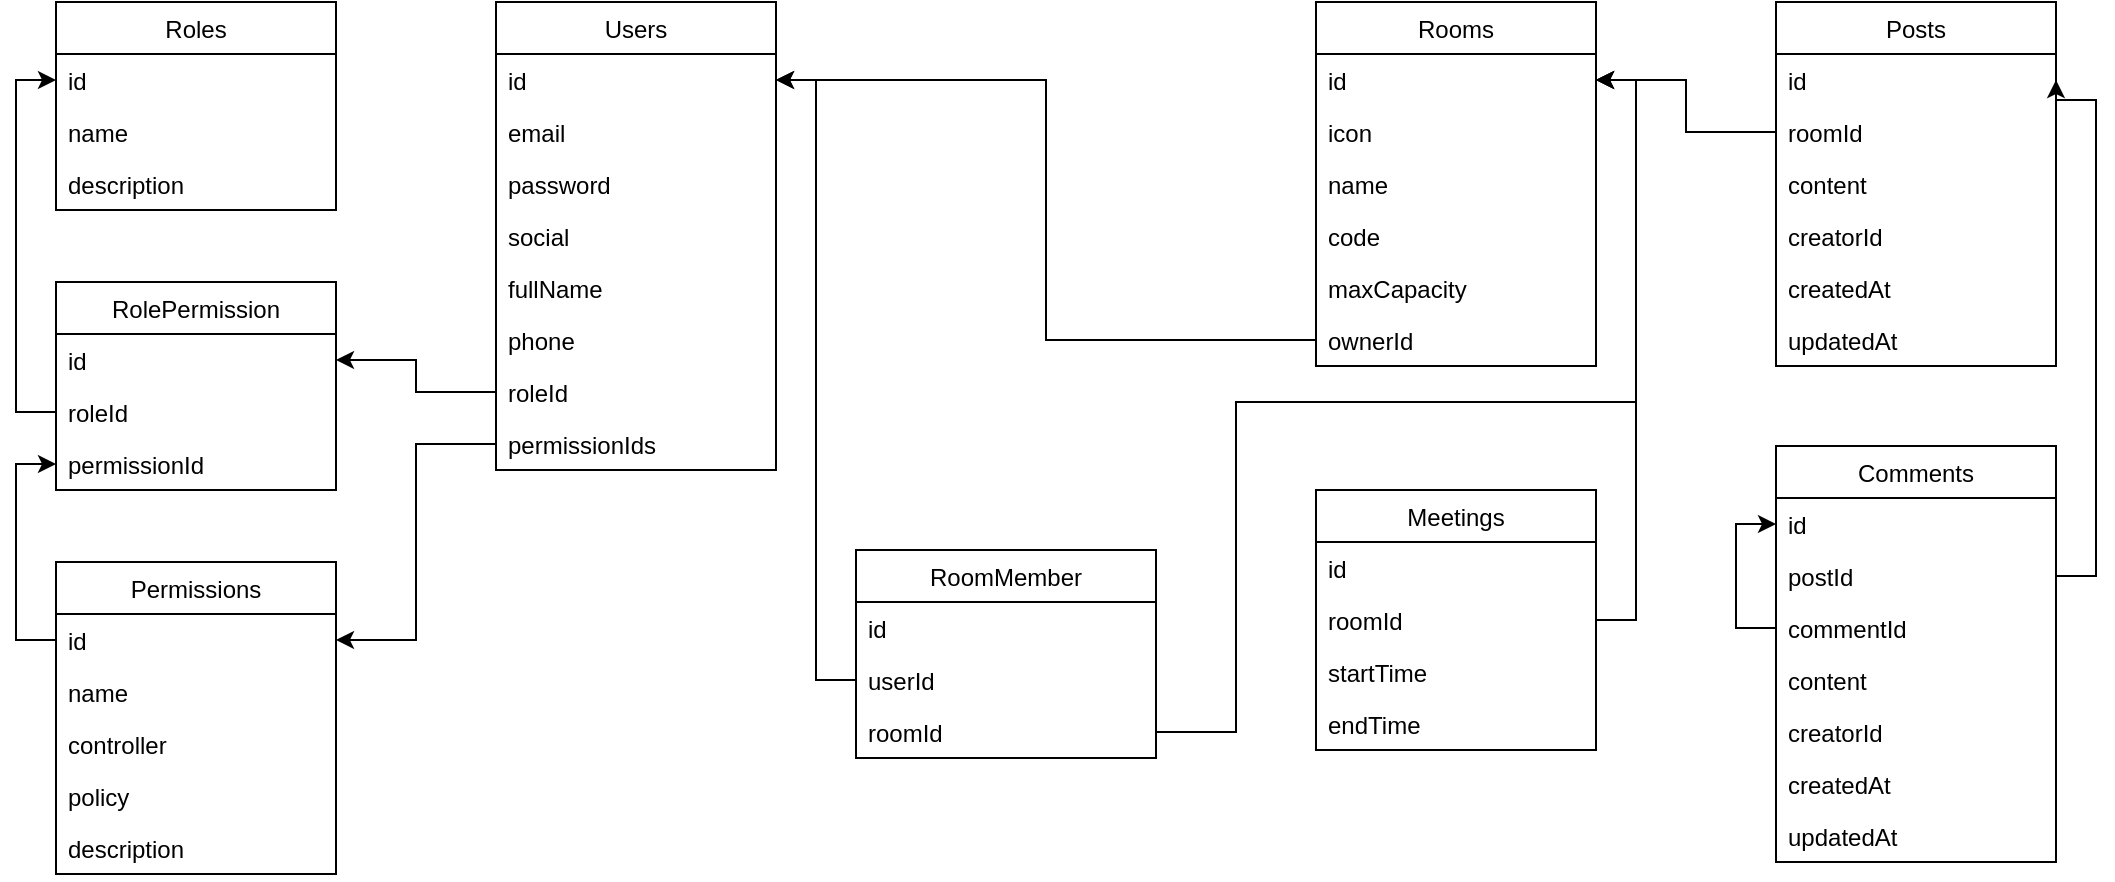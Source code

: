 <mxfile version="15.6.8" type="github">
  <diagram id="EK1bdK7YdWxcksiY6Tsh" name="Page-1">
    <mxGraphModel dx="1199" dy="611" grid="1" gridSize="10" guides="1" tooltips="1" connect="1" arrows="1" fold="1" page="1" pageScale="1" pageWidth="827" pageHeight="1169" math="0" shadow="0">
      <root>
        <mxCell id="0" />
        <mxCell id="1" parent="0" />
        <mxCell id="91IRaxXWCRsIk2u-q6di-1" value="Users" style="swimlane;fontStyle=0;childLayout=stackLayout;horizontal=1;startSize=26;fillColor=none;horizontalStack=0;resizeParent=1;resizeParentMax=0;resizeLast=0;collapsible=1;marginBottom=0;" vertex="1" parent="1">
          <mxGeometry x="320" y="80" width="140" height="234" as="geometry" />
        </mxCell>
        <mxCell id="91IRaxXWCRsIk2u-q6di-2" value="id&#xa;" style="text;strokeColor=none;fillColor=none;align=left;verticalAlign=top;spacingLeft=4;spacingRight=4;overflow=hidden;rotatable=0;points=[[0,0.5],[1,0.5]];portConstraint=eastwest;" vertex="1" parent="91IRaxXWCRsIk2u-q6di-1">
          <mxGeometry y="26" width="140" height="26" as="geometry" />
        </mxCell>
        <mxCell id="91IRaxXWCRsIk2u-q6di-8" value="email" style="text;strokeColor=none;fillColor=none;align=left;verticalAlign=top;spacingLeft=4;spacingRight=4;overflow=hidden;rotatable=0;points=[[0,0.5],[1,0.5]];portConstraint=eastwest;" vertex="1" parent="91IRaxXWCRsIk2u-q6di-1">
          <mxGeometry y="52" width="140" height="26" as="geometry" />
        </mxCell>
        <mxCell id="91IRaxXWCRsIk2u-q6di-3" value="password" style="text;strokeColor=none;fillColor=none;align=left;verticalAlign=top;spacingLeft=4;spacingRight=4;overflow=hidden;rotatable=0;points=[[0,0.5],[1,0.5]];portConstraint=eastwest;" vertex="1" parent="91IRaxXWCRsIk2u-q6di-1">
          <mxGeometry y="78" width="140" height="26" as="geometry" />
        </mxCell>
        <mxCell id="91IRaxXWCRsIk2u-q6di-7" value="social" style="text;strokeColor=none;fillColor=none;align=left;verticalAlign=top;spacingLeft=4;spacingRight=4;overflow=hidden;rotatable=0;points=[[0,0.5],[1,0.5]];portConstraint=eastwest;" vertex="1" parent="91IRaxXWCRsIk2u-q6di-1">
          <mxGeometry y="104" width="140" height="26" as="geometry" />
        </mxCell>
        <mxCell id="91IRaxXWCRsIk2u-q6di-4" value="fullName&#xa;" style="text;strokeColor=none;fillColor=none;align=left;verticalAlign=top;spacingLeft=4;spacingRight=4;overflow=hidden;rotatable=0;points=[[0,0.5],[1,0.5]];portConstraint=eastwest;" vertex="1" parent="91IRaxXWCRsIk2u-q6di-1">
          <mxGeometry y="130" width="140" height="26" as="geometry" />
        </mxCell>
        <mxCell id="91IRaxXWCRsIk2u-q6di-5" value="phone&#xa;" style="text;strokeColor=none;fillColor=none;align=left;verticalAlign=top;spacingLeft=4;spacingRight=4;overflow=hidden;rotatable=0;points=[[0,0.5],[1,0.5]];portConstraint=eastwest;" vertex="1" parent="91IRaxXWCRsIk2u-q6di-1">
          <mxGeometry y="156" width="140" height="26" as="geometry" />
        </mxCell>
        <mxCell id="91IRaxXWCRsIk2u-q6di-38" value="roleId" style="text;strokeColor=none;fillColor=none;align=left;verticalAlign=top;spacingLeft=4;spacingRight=4;overflow=hidden;rotatable=0;points=[[0,0.5],[1,0.5]];portConstraint=eastwest;" vertex="1" parent="91IRaxXWCRsIk2u-q6di-1">
          <mxGeometry y="182" width="140" height="26" as="geometry" />
        </mxCell>
        <mxCell id="91IRaxXWCRsIk2u-q6di-22" value="permissionIds&#xa;&#xa;" style="text;strokeColor=none;fillColor=none;align=left;verticalAlign=top;spacingLeft=4;spacingRight=4;overflow=hidden;rotatable=0;points=[[0,0.5],[1,0.5]];portConstraint=eastwest;" vertex="1" parent="91IRaxXWCRsIk2u-q6di-1">
          <mxGeometry y="208" width="140" height="26" as="geometry" />
        </mxCell>
        <mxCell id="91IRaxXWCRsIk2u-q6di-9" value="Roles" style="swimlane;fontStyle=0;childLayout=stackLayout;horizontal=1;startSize=26;fillColor=none;horizontalStack=0;resizeParent=1;resizeParentMax=0;resizeLast=0;collapsible=1;marginBottom=0;" vertex="1" parent="1">
          <mxGeometry x="100" y="80" width="140" height="104" as="geometry" />
        </mxCell>
        <mxCell id="91IRaxXWCRsIk2u-q6di-10" value="id&#xa;" style="text;strokeColor=none;fillColor=none;align=left;verticalAlign=top;spacingLeft=4;spacingRight=4;overflow=hidden;rotatable=0;points=[[0,0.5],[1,0.5]];portConstraint=eastwest;" vertex="1" parent="91IRaxXWCRsIk2u-q6di-9">
          <mxGeometry y="26" width="140" height="26" as="geometry" />
        </mxCell>
        <mxCell id="91IRaxXWCRsIk2u-q6di-11" value="name&#xa;" style="text;strokeColor=none;fillColor=none;align=left;verticalAlign=top;spacingLeft=4;spacingRight=4;overflow=hidden;rotatable=0;points=[[0,0.5],[1,0.5]];portConstraint=eastwest;" vertex="1" parent="91IRaxXWCRsIk2u-q6di-9">
          <mxGeometry y="52" width="140" height="26" as="geometry" />
        </mxCell>
        <mxCell id="91IRaxXWCRsIk2u-q6di-65" value="description&#xa;" style="text;strokeColor=none;fillColor=none;align=left;verticalAlign=top;spacingLeft=4;spacingRight=4;overflow=hidden;rotatable=0;points=[[0,0.5],[1,0.5]];portConstraint=eastwest;" vertex="1" parent="91IRaxXWCRsIk2u-q6di-9">
          <mxGeometry y="78" width="140" height="26" as="geometry" />
        </mxCell>
        <mxCell id="91IRaxXWCRsIk2u-q6di-13" value="Permissions" style="swimlane;fontStyle=0;childLayout=stackLayout;horizontal=1;startSize=26;fillColor=none;horizontalStack=0;resizeParent=1;resizeParentMax=0;resizeLast=0;collapsible=1;marginBottom=0;" vertex="1" parent="1">
          <mxGeometry x="100" y="360" width="140" height="156" as="geometry" />
        </mxCell>
        <mxCell id="91IRaxXWCRsIk2u-q6di-14" value="id" style="text;strokeColor=none;fillColor=none;align=left;verticalAlign=top;spacingLeft=4;spacingRight=4;overflow=hidden;rotatable=0;points=[[0,0.5],[1,0.5]];portConstraint=eastwest;" vertex="1" parent="91IRaxXWCRsIk2u-q6di-13">
          <mxGeometry y="26" width="140" height="26" as="geometry" />
        </mxCell>
        <mxCell id="91IRaxXWCRsIk2u-q6di-15" value="name" style="text;strokeColor=none;fillColor=none;align=left;verticalAlign=top;spacingLeft=4;spacingRight=4;overflow=hidden;rotatable=0;points=[[0,0.5],[1,0.5]];portConstraint=eastwest;" vertex="1" parent="91IRaxXWCRsIk2u-q6di-13">
          <mxGeometry y="52" width="140" height="26" as="geometry" />
        </mxCell>
        <mxCell id="91IRaxXWCRsIk2u-q6di-16" value="controller" style="text;strokeColor=none;fillColor=none;align=left;verticalAlign=top;spacingLeft=4;spacingRight=4;overflow=hidden;rotatable=0;points=[[0,0.5],[1,0.5]];portConstraint=eastwest;" vertex="1" parent="91IRaxXWCRsIk2u-q6di-13">
          <mxGeometry y="78" width="140" height="26" as="geometry" />
        </mxCell>
        <mxCell id="91IRaxXWCRsIk2u-q6di-17" value="policy&#xa;" style="text;strokeColor=none;fillColor=none;align=left;verticalAlign=top;spacingLeft=4;spacingRight=4;overflow=hidden;rotatable=0;points=[[0,0.5],[1,0.5]];portConstraint=eastwest;" vertex="1" parent="91IRaxXWCRsIk2u-q6di-13">
          <mxGeometry y="104" width="140" height="26" as="geometry" />
        </mxCell>
        <mxCell id="91IRaxXWCRsIk2u-q6di-63" value="description" style="text;strokeColor=none;fillColor=none;align=left;verticalAlign=top;spacingLeft=4;spacingRight=4;overflow=hidden;rotatable=0;points=[[0,0.5],[1,0.5]];portConstraint=eastwest;" vertex="1" parent="91IRaxXWCRsIk2u-q6di-13">
          <mxGeometry y="130" width="140" height="26" as="geometry" />
        </mxCell>
        <mxCell id="91IRaxXWCRsIk2u-q6di-18" value="RolePermission" style="swimlane;fontStyle=0;childLayout=stackLayout;horizontal=1;startSize=26;fillColor=none;horizontalStack=0;resizeParent=1;resizeParentMax=0;resizeLast=0;collapsible=1;marginBottom=0;" vertex="1" parent="1">
          <mxGeometry x="100" y="220" width="140" height="104" as="geometry" />
        </mxCell>
        <mxCell id="91IRaxXWCRsIk2u-q6di-19" value="id" style="text;strokeColor=none;fillColor=none;align=left;verticalAlign=top;spacingLeft=4;spacingRight=4;overflow=hidden;rotatable=0;points=[[0,0.5],[1,0.5]];portConstraint=eastwest;" vertex="1" parent="91IRaxXWCRsIk2u-q6di-18">
          <mxGeometry y="26" width="140" height="26" as="geometry" />
        </mxCell>
        <mxCell id="91IRaxXWCRsIk2u-q6di-20" value="roleId" style="text;strokeColor=none;fillColor=none;align=left;verticalAlign=top;spacingLeft=4;spacingRight=4;overflow=hidden;rotatable=0;points=[[0,0.5],[1,0.5]];portConstraint=eastwest;" vertex="1" parent="91IRaxXWCRsIk2u-q6di-18">
          <mxGeometry y="52" width="140" height="26" as="geometry" />
        </mxCell>
        <mxCell id="91IRaxXWCRsIk2u-q6di-21" value="permissionId" style="text;strokeColor=none;fillColor=none;align=left;verticalAlign=top;spacingLeft=4;spacingRight=4;overflow=hidden;rotatable=0;points=[[0,0.5],[1,0.5]];portConstraint=eastwest;" vertex="1" parent="91IRaxXWCRsIk2u-q6di-18">
          <mxGeometry y="78" width="140" height="26" as="geometry" />
        </mxCell>
        <mxCell id="91IRaxXWCRsIk2u-q6di-23" value="Rooms" style="swimlane;fontStyle=0;childLayout=stackLayout;horizontal=1;startSize=26;fillColor=none;horizontalStack=0;resizeParent=1;resizeParentMax=0;resizeLast=0;collapsible=1;marginBottom=0;" vertex="1" parent="1">
          <mxGeometry x="730" y="80" width="140" height="182" as="geometry" />
        </mxCell>
        <mxCell id="91IRaxXWCRsIk2u-q6di-24" value="id" style="text;strokeColor=none;fillColor=none;align=left;verticalAlign=top;spacingLeft=4;spacingRight=4;overflow=hidden;rotatable=0;points=[[0,0.5],[1,0.5]];portConstraint=eastwest;" vertex="1" parent="91IRaxXWCRsIk2u-q6di-23">
          <mxGeometry y="26" width="140" height="26" as="geometry" />
        </mxCell>
        <mxCell id="91IRaxXWCRsIk2u-q6di-25" value="icon" style="text;strokeColor=none;fillColor=none;align=left;verticalAlign=top;spacingLeft=4;spacingRight=4;overflow=hidden;rotatable=0;points=[[0,0.5],[1,0.5]];portConstraint=eastwest;" vertex="1" parent="91IRaxXWCRsIk2u-q6di-23">
          <mxGeometry y="52" width="140" height="26" as="geometry" />
        </mxCell>
        <mxCell id="91IRaxXWCRsIk2u-q6di-57" value="name&#xa;" style="text;strokeColor=none;fillColor=none;align=left;verticalAlign=top;spacingLeft=4;spacingRight=4;overflow=hidden;rotatable=0;points=[[0,0.5],[1,0.5]];portConstraint=eastwest;" vertex="1" parent="91IRaxXWCRsIk2u-q6di-23">
          <mxGeometry y="78" width="140" height="26" as="geometry" />
        </mxCell>
        <mxCell id="91IRaxXWCRsIk2u-q6di-85" value="code" style="text;strokeColor=none;fillColor=none;align=left;verticalAlign=top;spacingLeft=4;spacingRight=4;overflow=hidden;rotatable=0;points=[[0,0.5],[1,0.5]];portConstraint=eastwest;" vertex="1" parent="91IRaxXWCRsIk2u-q6di-23">
          <mxGeometry y="104" width="140" height="26" as="geometry" />
        </mxCell>
        <mxCell id="91IRaxXWCRsIk2u-q6di-62" value="maxCapacity" style="text;strokeColor=none;fillColor=none;align=left;verticalAlign=top;spacingLeft=4;spacingRight=4;overflow=hidden;rotatable=0;points=[[0,0.5],[1,0.5]];portConstraint=eastwest;" vertex="1" parent="91IRaxXWCRsIk2u-q6di-23">
          <mxGeometry y="130" width="140" height="26" as="geometry" />
        </mxCell>
        <mxCell id="91IRaxXWCRsIk2u-q6di-26" value="ownerId" style="text;strokeColor=none;fillColor=none;align=left;verticalAlign=top;spacingLeft=4;spacingRight=4;overflow=hidden;rotatable=0;points=[[0,0.5],[1,0.5]];portConstraint=eastwest;" vertex="1" parent="91IRaxXWCRsIk2u-q6di-23">
          <mxGeometry y="156" width="140" height="26" as="geometry" />
        </mxCell>
        <mxCell id="91IRaxXWCRsIk2u-q6di-28" value="Posts" style="swimlane;fontStyle=0;childLayout=stackLayout;horizontal=1;startSize=26;fillColor=none;horizontalStack=0;resizeParent=1;resizeParentMax=0;resizeLast=0;collapsible=1;marginBottom=0;" vertex="1" parent="1">
          <mxGeometry x="960" y="80" width="140" height="182" as="geometry" />
        </mxCell>
        <mxCell id="91IRaxXWCRsIk2u-q6di-29" value="id" style="text;strokeColor=none;fillColor=none;align=left;verticalAlign=top;spacingLeft=4;spacingRight=4;overflow=hidden;rotatable=0;points=[[0,0.5],[1,0.5]];portConstraint=eastwest;" vertex="1" parent="91IRaxXWCRsIk2u-q6di-28">
          <mxGeometry y="26" width="140" height="26" as="geometry" />
        </mxCell>
        <mxCell id="91IRaxXWCRsIk2u-q6di-30" value="roomId" style="text;strokeColor=none;fillColor=none;align=left;verticalAlign=top;spacingLeft=4;spacingRight=4;overflow=hidden;rotatable=0;points=[[0,0.5],[1,0.5]];portConstraint=eastwest;" vertex="1" parent="91IRaxXWCRsIk2u-q6di-28">
          <mxGeometry y="52" width="140" height="26" as="geometry" />
        </mxCell>
        <mxCell id="91IRaxXWCRsIk2u-q6di-31" value="content" style="text;strokeColor=none;fillColor=none;align=left;verticalAlign=top;spacingLeft=4;spacingRight=4;overflow=hidden;rotatable=0;points=[[0,0.5],[1,0.5]];portConstraint=eastwest;" vertex="1" parent="91IRaxXWCRsIk2u-q6di-28">
          <mxGeometry y="78" width="140" height="26" as="geometry" />
        </mxCell>
        <mxCell id="91IRaxXWCRsIk2u-q6di-37" value="creatorId" style="text;strokeColor=none;fillColor=none;align=left;verticalAlign=top;spacingLeft=4;spacingRight=4;overflow=hidden;rotatable=0;points=[[0,0.5],[1,0.5]];portConstraint=eastwest;" vertex="1" parent="91IRaxXWCRsIk2u-q6di-28">
          <mxGeometry y="104" width="140" height="26" as="geometry" />
        </mxCell>
        <mxCell id="91IRaxXWCRsIk2u-q6di-45" value="createdAt" style="text;strokeColor=none;fillColor=none;align=left;verticalAlign=top;spacingLeft=4;spacingRight=4;overflow=hidden;rotatable=0;points=[[0,0.5],[1,0.5]];portConstraint=eastwest;" vertex="1" parent="91IRaxXWCRsIk2u-q6di-28">
          <mxGeometry y="130" width="140" height="26" as="geometry" />
        </mxCell>
        <mxCell id="91IRaxXWCRsIk2u-q6di-66" value="updatedAt" style="text;strokeColor=none;fillColor=none;align=left;verticalAlign=top;spacingLeft=4;spacingRight=4;overflow=hidden;rotatable=0;points=[[0,0.5],[1,0.5]];portConstraint=eastwest;" vertex="1" parent="91IRaxXWCRsIk2u-q6di-28">
          <mxGeometry y="156" width="140" height="26" as="geometry" />
        </mxCell>
        <mxCell id="91IRaxXWCRsIk2u-q6di-39" style="edgeStyle=orthogonalEdgeStyle;rounded=0;orthogonalLoop=1;jettySize=auto;html=1;entryX=0;entryY=0.5;entryDx=0;entryDy=0;" edge="1" parent="1" source="91IRaxXWCRsIk2u-q6di-20" target="91IRaxXWCRsIk2u-q6di-10">
          <mxGeometry relative="1" as="geometry" />
        </mxCell>
        <mxCell id="91IRaxXWCRsIk2u-q6di-40" style="edgeStyle=orthogonalEdgeStyle;rounded=0;orthogonalLoop=1;jettySize=auto;html=1;entryX=0;entryY=0.5;entryDx=0;entryDy=0;" edge="1" parent="1" source="91IRaxXWCRsIk2u-q6di-14" target="91IRaxXWCRsIk2u-q6di-21">
          <mxGeometry relative="1" as="geometry" />
        </mxCell>
        <mxCell id="91IRaxXWCRsIk2u-q6di-41" style="edgeStyle=orthogonalEdgeStyle;rounded=0;orthogonalLoop=1;jettySize=auto;html=1;" edge="1" parent="1" source="91IRaxXWCRsIk2u-q6di-38" target="91IRaxXWCRsIk2u-q6di-19">
          <mxGeometry relative="1" as="geometry" />
        </mxCell>
        <mxCell id="91IRaxXWCRsIk2u-q6di-42" style="edgeStyle=orthogonalEdgeStyle;rounded=0;orthogonalLoop=1;jettySize=auto;html=1;entryX=1;entryY=0.5;entryDx=0;entryDy=0;" edge="1" parent="1" source="91IRaxXWCRsIk2u-q6di-22" target="91IRaxXWCRsIk2u-q6di-14">
          <mxGeometry relative="1" as="geometry" />
        </mxCell>
        <mxCell id="91IRaxXWCRsIk2u-q6di-43" style="edgeStyle=orthogonalEdgeStyle;rounded=0;orthogonalLoop=1;jettySize=auto;html=1;" edge="1" parent="1" source="91IRaxXWCRsIk2u-q6di-26" target="91IRaxXWCRsIk2u-q6di-2">
          <mxGeometry relative="1" as="geometry" />
        </mxCell>
        <mxCell id="91IRaxXWCRsIk2u-q6di-44" style="edgeStyle=orthogonalEdgeStyle;rounded=0;orthogonalLoop=1;jettySize=auto;html=1;entryX=1;entryY=0.5;entryDx=0;entryDy=0;" edge="1" parent="1" source="91IRaxXWCRsIk2u-q6di-30" target="91IRaxXWCRsIk2u-q6di-24">
          <mxGeometry relative="1" as="geometry" />
        </mxCell>
        <mxCell id="91IRaxXWCRsIk2u-q6di-46" value="Comments" style="swimlane;fontStyle=0;childLayout=stackLayout;horizontal=1;startSize=26;fillColor=none;horizontalStack=0;resizeParent=1;resizeParentMax=0;resizeLast=0;collapsible=1;marginBottom=0;" vertex="1" parent="1">
          <mxGeometry x="960" y="302" width="140" height="208" as="geometry" />
        </mxCell>
        <mxCell id="91IRaxXWCRsIk2u-q6di-47" value="id" style="text;strokeColor=none;fillColor=none;align=left;verticalAlign=top;spacingLeft=4;spacingRight=4;overflow=hidden;rotatable=0;points=[[0,0.5],[1,0.5]];portConstraint=eastwest;" vertex="1" parent="91IRaxXWCRsIk2u-q6di-46">
          <mxGeometry y="26" width="140" height="26" as="geometry" />
        </mxCell>
        <mxCell id="91IRaxXWCRsIk2u-q6di-48" value="postId" style="text;strokeColor=none;fillColor=none;align=left;verticalAlign=top;spacingLeft=4;spacingRight=4;overflow=hidden;rotatable=0;points=[[0,0.5],[1,0.5]];portConstraint=eastwest;" vertex="1" parent="91IRaxXWCRsIk2u-q6di-46">
          <mxGeometry y="52" width="140" height="26" as="geometry" />
        </mxCell>
        <mxCell id="91IRaxXWCRsIk2u-q6di-56" style="edgeStyle=orthogonalEdgeStyle;rounded=0;orthogonalLoop=1;jettySize=auto;html=1;entryX=0;entryY=0.5;entryDx=0;entryDy=0;" edge="1" parent="91IRaxXWCRsIk2u-q6di-46" source="91IRaxXWCRsIk2u-q6di-49" target="91IRaxXWCRsIk2u-q6di-47">
          <mxGeometry relative="1" as="geometry" />
        </mxCell>
        <mxCell id="91IRaxXWCRsIk2u-q6di-49" value="commentId" style="text;strokeColor=none;fillColor=none;align=left;verticalAlign=top;spacingLeft=4;spacingRight=4;overflow=hidden;rotatable=0;points=[[0,0.5],[1,0.5]];portConstraint=eastwest;" vertex="1" parent="91IRaxXWCRsIk2u-q6di-46">
          <mxGeometry y="78" width="140" height="26" as="geometry" />
        </mxCell>
        <mxCell id="91IRaxXWCRsIk2u-q6di-52" value="content" style="text;strokeColor=none;fillColor=none;align=left;verticalAlign=top;spacingLeft=4;spacingRight=4;overflow=hidden;rotatable=0;points=[[0,0.5],[1,0.5]];portConstraint=eastwest;" vertex="1" parent="91IRaxXWCRsIk2u-q6di-46">
          <mxGeometry y="104" width="140" height="26" as="geometry" />
        </mxCell>
        <mxCell id="91IRaxXWCRsIk2u-q6di-50" value="creatorId" style="text;strokeColor=none;fillColor=none;align=left;verticalAlign=top;spacingLeft=4;spacingRight=4;overflow=hidden;rotatable=0;points=[[0,0.5],[1,0.5]];portConstraint=eastwest;" vertex="1" parent="91IRaxXWCRsIk2u-q6di-46">
          <mxGeometry y="130" width="140" height="26" as="geometry" />
        </mxCell>
        <mxCell id="91IRaxXWCRsIk2u-q6di-51" value="createdAt&#xa;" style="text;strokeColor=none;fillColor=none;align=left;verticalAlign=top;spacingLeft=4;spacingRight=4;overflow=hidden;rotatable=0;points=[[0,0.5],[1,0.5]];portConstraint=eastwest;" vertex="1" parent="91IRaxXWCRsIk2u-q6di-46">
          <mxGeometry y="156" width="140" height="26" as="geometry" />
        </mxCell>
        <mxCell id="91IRaxXWCRsIk2u-q6di-67" value="updatedAt" style="text;strokeColor=none;fillColor=none;align=left;verticalAlign=top;spacingLeft=4;spacingRight=4;overflow=hidden;rotatable=0;points=[[0,0.5],[1,0.5]];portConstraint=eastwest;" vertex="1" parent="91IRaxXWCRsIk2u-q6di-46">
          <mxGeometry y="182" width="140" height="26" as="geometry" />
        </mxCell>
        <mxCell id="91IRaxXWCRsIk2u-q6di-55" style="edgeStyle=orthogonalEdgeStyle;rounded=0;orthogonalLoop=1;jettySize=auto;html=1;entryX=1;entryY=0.5;entryDx=0;entryDy=0;" edge="1" parent="1" source="91IRaxXWCRsIk2u-q6di-48" target="91IRaxXWCRsIk2u-q6di-29">
          <mxGeometry relative="1" as="geometry">
            <Array as="points">
              <mxPoint x="1120" y="367" />
              <mxPoint x="1120" y="129" />
            </Array>
          </mxGeometry>
        </mxCell>
        <mxCell id="91IRaxXWCRsIk2u-q6di-80" value="Meetings" style="swimlane;fontStyle=0;childLayout=stackLayout;horizontal=1;startSize=26;fillColor=none;horizontalStack=0;resizeParent=1;resizeParentMax=0;resizeLast=0;collapsible=1;marginBottom=0;" vertex="1" parent="1">
          <mxGeometry x="730" y="324" width="140" height="130" as="geometry" />
        </mxCell>
        <mxCell id="91IRaxXWCRsIk2u-q6di-81" value="id" style="text;strokeColor=none;fillColor=none;align=left;verticalAlign=top;spacingLeft=4;spacingRight=4;overflow=hidden;rotatable=0;points=[[0,0.5],[1,0.5]];portConstraint=eastwest;" vertex="1" parent="91IRaxXWCRsIk2u-q6di-80">
          <mxGeometry y="26" width="140" height="26" as="geometry" />
        </mxCell>
        <mxCell id="91IRaxXWCRsIk2u-q6di-82" value="roomId" style="text;strokeColor=none;fillColor=none;align=left;verticalAlign=top;spacingLeft=4;spacingRight=4;overflow=hidden;rotatable=0;points=[[0,0.5],[1,0.5]];portConstraint=eastwest;" vertex="1" parent="91IRaxXWCRsIk2u-q6di-80">
          <mxGeometry y="52" width="140" height="26" as="geometry" />
        </mxCell>
        <mxCell id="91IRaxXWCRsIk2u-q6di-89" value="startTime" style="text;strokeColor=none;fillColor=none;align=left;verticalAlign=top;spacingLeft=4;spacingRight=4;overflow=hidden;rotatable=0;points=[[0,0.5],[1,0.5]];portConstraint=eastwest;" vertex="1" parent="91IRaxXWCRsIk2u-q6di-80">
          <mxGeometry y="78" width="140" height="26" as="geometry" />
        </mxCell>
        <mxCell id="91IRaxXWCRsIk2u-q6di-90" value="endTime" style="text;strokeColor=none;fillColor=none;align=left;verticalAlign=top;spacingLeft=4;spacingRight=4;overflow=hidden;rotatable=0;points=[[0,0.5],[1,0.5]];portConstraint=eastwest;" vertex="1" parent="91IRaxXWCRsIk2u-q6di-80">
          <mxGeometry y="104" width="140" height="26" as="geometry" />
        </mxCell>
        <mxCell id="91IRaxXWCRsIk2u-q6di-84" style="edgeStyle=orthogonalEdgeStyle;rounded=0;orthogonalLoop=1;jettySize=auto;html=1;entryX=1;entryY=0.5;entryDx=0;entryDy=0;" edge="1" parent="1" source="91IRaxXWCRsIk2u-q6di-82" target="91IRaxXWCRsIk2u-q6di-24">
          <mxGeometry relative="1" as="geometry">
            <Array as="points">
              <mxPoint x="890" y="389" />
              <mxPoint x="890" y="119" />
            </Array>
          </mxGeometry>
        </mxCell>
        <mxCell id="91IRaxXWCRsIk2u-q6di-91" value="RoomMember" style="swimlane;fontStyle=0;childLayout=stackLayout;horizontal=1;startSize=26;fillColor=none;horizontalStack=0;resizeParent=1;resizeParentMax=0;resizeLast=0;collapsible=1;marginBottom=0;" vertex="1" parent="1">
          <mxGeometry x="500" y="354" width="150" height="104" as="geometry" />
        </mxCell>
        <mxCell id="91IRaxXWCRsIk2u-q6di-92" value="id" style="text;strokeColor=none;fillColor=none;align=left;verticalAlign=top;spacingLeft=4;spacingRight=4;overflow=hidden;rotatable=0;points=[[0,0.5],[1,0.5]];portConstraint=eastwest;" vertex="1" parent="91IRaxXWCRsIk2u-q6di-91">
          <mxGeometry y="26" width="150" height="26" as="geometry" />
        </mxCell>
        <mxCell id="91IRaxXWCRsIk2u-q6di-93" value="userId" style="text;strokeColor=none;fillColor=none;align=left;verticalAlign=top;spacingLeft=4;spacingRight=4;overflow=hidden;rotatable=0;points=[[0,0.5],[1,0.5]];portConstraint=eastwest;" vertex="1" parent="91IRaxXWCRsIk2u-q6di-91">
          <mxGeometry y="52" width="150" height="26" as="geometry" />
        </mxCell>
        <mxCell id="91IRaxXWCRsIk2u-q6di-94" value="roomId" style="text;strokeColor=none;fillColor=none;align=left;verticalAlign=top;spacingLeft=4;spacingRight=4;overflow=hidden;rotatable=0;points=[[0,0.5],[1,0.5]];portConstraint=eastwest;" vertex="1" parent="91IRaxXWCRsIk2u-q6di-91">
          <mxGeometry y="78" width="150" height="26" as="geometry" />
        </mxCell>
        <mxCell id="91IRaxXWCRsIk2u-q6di-95" style="edgeStyle=orthogonalEdgeStyle;rounded=0;orthogonalLoop=1;jettySize=auto;html=1;entryX=1;entryY=0.5;entryDx=0;entryDy=0;" edge="1" parent="1" source="91IRaxXWCRsIk2u-q6di-93" target="91IRaxXWCRsIk2u-q6di-2">
          <mxGeometry relative="1" as="geometry" />
        </mxCell>
        <mxCell id="91IRaxXWCRsIk2u-q6di-96" style="edgeStyle=orthogonalEdgeStyle;rounded=0;orthogonalLoop=1;jettySize=auto;html=1;" edge="1" parent="1" source="91IRaxXWCRsIk2u-q6di-94" target="91IRaxXWCRsIk2u-q6di-24">
          <mxGeometry relative="1" as="geometry">
            <Array as="points">
              <mxPoint x="690" y="445" />
              <mxPoint x="690" y="280" />
              <mxPoint x="890" y="280" />
              <mxPoint x="890" y="119" />
            </Array>
          </mxGeometry>
        </mxCell>
      </root>
    </mxGraphModel>
  </diagram>
</mxfile>
